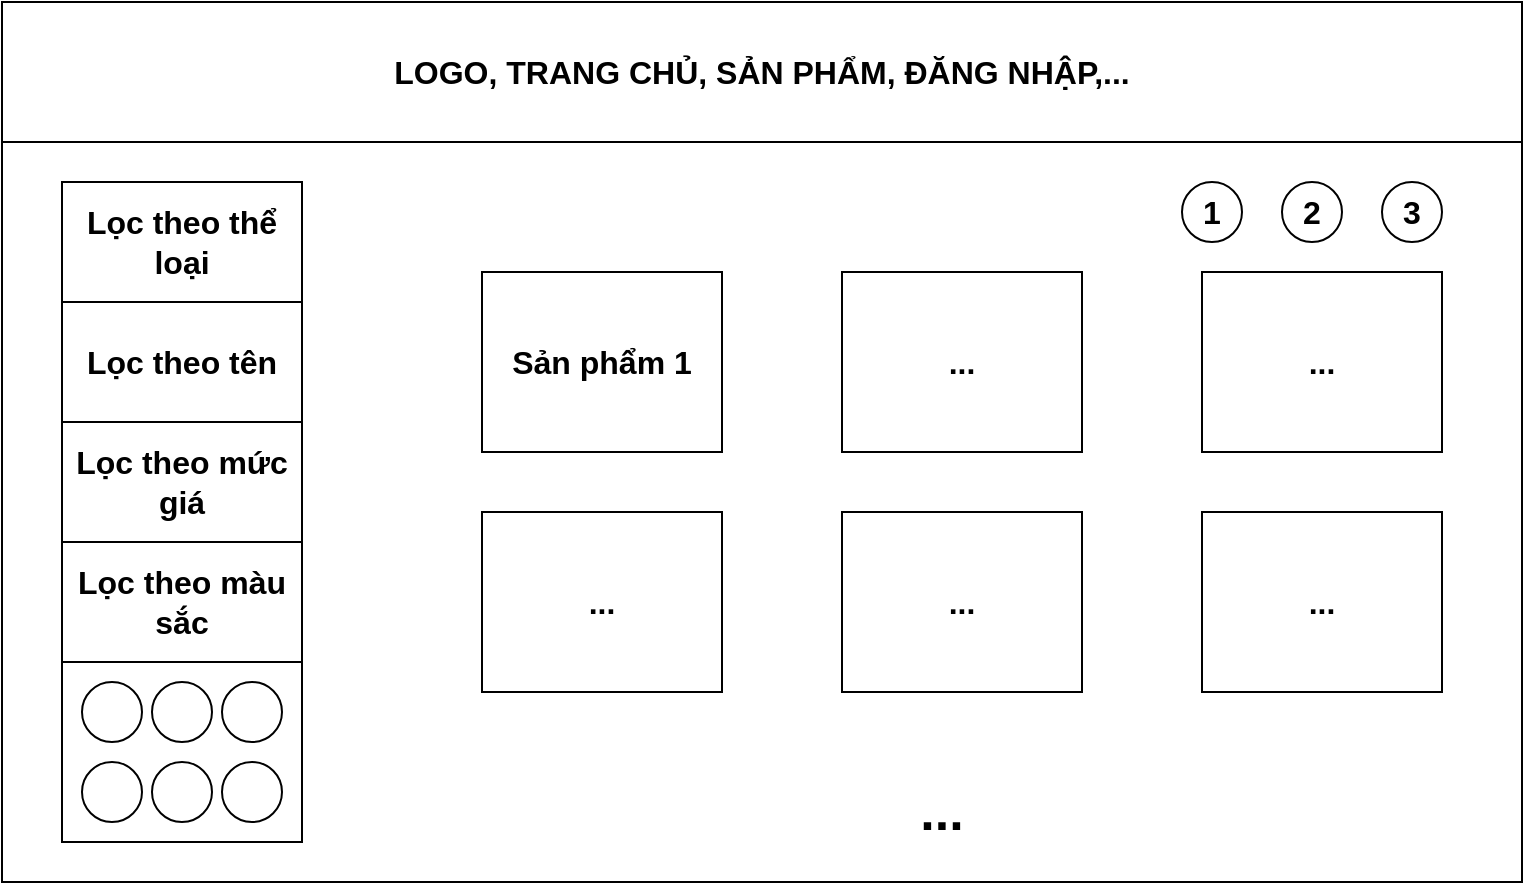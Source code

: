 <mxfile version="21.4.0" type="device">
  <diagram name="Page-1" id="c_x3nn40oHy5HrwsD6OF">
    <mxGraphModel dx="1036" dy="606" grid="1" gridSize="10" guides="1" tooltips="1" connect="1" arrows="1" fold="1" page="1" pageScale="1" pageWidth="850" pageHeight="1100" math="0" shadow="0">
      <root>
        <mxCell id="0" />
        <mxCell id="1" parent="0" />
        <mxCell id="ZvBxzl65H64Q5XOjN3YQ-1" value="" style="rounded=0;whiteSpace=wrap;html=1;" parent="1" vertex="1">
          <mxGeometry x="40" y="40" width="760" height="440" as="geometry" />
        </mxCell>
        <mxCell id="ZvBxzl65H64Q5XOjN3YQ-2" value="LOGO, TRANG CHỦ, SẢN PHẨM, ĐĂNG NHẬP,..." style="rounded=0;whiteSpace=wrap;html=1;fontSize=16;fontStyle=1" parent="1" vertex="1">
          <mxGeometry x="40" y="40" width="760" height="70" as="geometry" />
        </mxCell>
        <mxCell id="kl-ChktaY1HY7-dsv3vj-1" value="" style="rounded=0;whiteSpace=wrap;html=1;fontStyle=1" vertex="1" parent="1">
          <mxGeometry x="70" y="130" width="120" height="330" as="geometry" />
        </mxCell>
        <mxCell id="kl-ChktaY1HY7-dsv3vj-2" value="Lọc theo thể loại" style="rounded=0;whiteSpace=wrap;html=1;fontSize=16;fontStyle=1" vertex="1" parent="1">
          <mxGeometry x="70" y="130" width="120" height="60" as="geometry" />
        </mxCell>
        <mxCell id="kl-ChktaY1HY7-dsv3vj-3" value="Lọc theo tên" style="rounded=0;whiteSpace=wrap;html=1;fontSize=16;fontStyle=1" vertex="1" parent="1">
          <mxGeometry x="70" y="190" width="120" height="60" as="geometry" />
        </mxCell>
        <mxCell id="kl-ChktaY1HY7-dsv3vj-4" value="Lọc theo mức giá" style="rounded=0;whiteSpace=wrap;html=1;fontSize=16;fontStyle=1" vertex="1" parent="1">
          <mxGeometry x="70" y="250" width="120" height="60" as="geometry" />
        </mxCell>
        <mxCell id="kl-ChktaY1HY7-dsv3vj-5" value="Lọc theo màu sắc" style="rounded=0;whiteSpace=wrap;html=1;fontSize=16;fontStyle=1" vertex="1" parent="1">
          <mxGeometry x="70" y="310" width="120" height="60" as="geometry" />
        </mxCell>
        <mxCell id="kl-ChktaY1HY7-dsv3vj-6" value="" style="ellipse;whiteSpace=wrap;html=1;fontStyle=1" vertex="1" parent="1">
          <mxGeometry x="115" y="380" width="30" height="30" as="geometry" />
        </mxCell>
        <mxCell id="kl-ChktaY1HY7-dsv3vj-8" value="" style="ellipse;whiteSpace=wrap;html=1;fontStyle=1" vertex="1" parent="1">
          <mxGeometry x="80" y="380" width="30" height="30" as="geometry" />
        </mxCell>
        <mxCell id="kl-ChktaY1HY7-dsv3vj-9" value="" style="ellipse;whiteSpace=wrap;html=1;fontStyle=1" vertex="1" parent="1">
          <mxGeometry x="150" y="380" width="30" height="30" as="geometry" />
        </mxCell>
        <mxCell id="kl-ChktaY1HY7-dsv3vj-10" value="" style="ellipse;whiteSpace=wrap;html=1;fontStyle=1" vertex="1" parent="1">
          <mxGeometry x="80" y="420" width="30" height="30" as="geometry" />
        </mxCell>
        <mxCell id="kl-ChktaY1HY7-dsv3vj-12" value="" style="ellipse;whiteSpace=wrap;html=1;fontStyle=1" vertex="1" parent="1">
          <mxGeometry x="115" y="420" width="30" height="30" as="geometry" />
        </mxCell>
        <mxCell id="kl-ChktaY1HY7-dsv3vj-13" value="" style="ellipse;whiteSpace=wrap;html=1;fontStyle=1" vertex="1" parent="1">
          <mxGeometry x="150" y="420" width="30" height="30" as="geometry" />
        </mxCell>
        <mxCell id="kl-ChktaY1HY7-dsv3vj-14" value="Sản phẩm 1" style="rounded=0;whiteSpace=wrap;html=1;fontSize=16;fontStyle=1" vertex="1" parent="1">
          <mxGeometry x="280" y="175" width="120" height="90" as="geometry" />
        </mxCell>
        <mxCell id="kl-ChktaY1HY7-dsv3vj-17" value="..." style="rounded=0;whiteSpace=wrap;html=1;fontSize=16;fontStyle=1" vertex="1" parent="1">
          <mxGeometry x="280" y="295" width="120" height="90" as="geometry" />
        </mxCell>
        <mxCell id="kl-ChktaY1HY7-dsv3vj-18" value="..." style="rounded=0;whiteSpace=wrap;html=1;fontSize=16;fontStyle=1" vertex="1" parent="1">
          <mxGeometry x="460" y="175" width="120" height="90" as="geometry" />
        </mxCell>
        <mxCell id="kl-ChktaY1HY7-dsv3vj-19" value="..." style="rounded=0;whiteSpace=wrap;html=1;fontSize=16;fontStyle=1" vertex="1" parent="1">
          <mxGeometry x="640" y="175" width="120" height="90" as="geometry" />
        </mxCell>
        <mxCell id="kl-ChktaY1HY7-dsv3vj-20" value="..." style="rounded=0;whiteSpace=wrap;html=1;fontSize=16;fontStyle=1" vertex="1" parent="1">
          <mxGeometry x="460" y="295" width="120" height="90" as="geometry" />
        </mxCell>
        <mxCell id="kl-ChktaY1HY7-dsv3vj-21" value="..." style="rounded=0;whiteSpace=wrap;html=1;fontSize=16;fontStyle=1" vertex="1" parent="1">
          <mxGeometry x="640" y="295" width="120" height="90" as="geometry" />
        </mxCell>
        <mxCell id="kl-ChktaY1HY7-dsv3vj-22" value="1" style="ellipse;whiteSpace=wrap;html=1;aspect=fixed;fontSize=16;fontStyle=1" vertex="1" parent="1">
          <mxGeometry x="630" y="130" width="30" height="30" as="geometry" />
        </mxCell>
        <mxCell id="kl-ChktaY1HY7-dsv3vj-23" value="2" style="ellipse;whiteSpace=wrap;html=1;aspect=fixed;fontSize=16;fontStyle=1" vertex="1" parent="1">
          <mxGeometry x="680" y="130" width="30" height="30" as="geometry" />
        </mxCell>
        <mxCell id="kl-ChktaY1HY7-dsv3vj-24" value="3" style="ellipse;whiteSpace=wrap;html=1;aspect=fixed;fontSize=16;fontStyle=1" vertex="1" parent="1">
          <mxGeometry x="730" y="130" width="30" height="30" as="geometry" />
        </mxCell>
        <mxCell id="kl-ChktaY1HY7-dsv3vj-25" value="..." style="text;html=1;strokeColor=none;fillColor=none;align=center;verticalAlign=middle;whiteSpace=wrap;rounded=0;fontStyle=1;fontSize=26;" vertex="1" parent="1">
          <mxGeometry x="480" y="430" width="60" height="30" as="geometry" />
        </mxCell>
      </root>
    </mxGraphModel>
  </diagram>
</mxfile>

